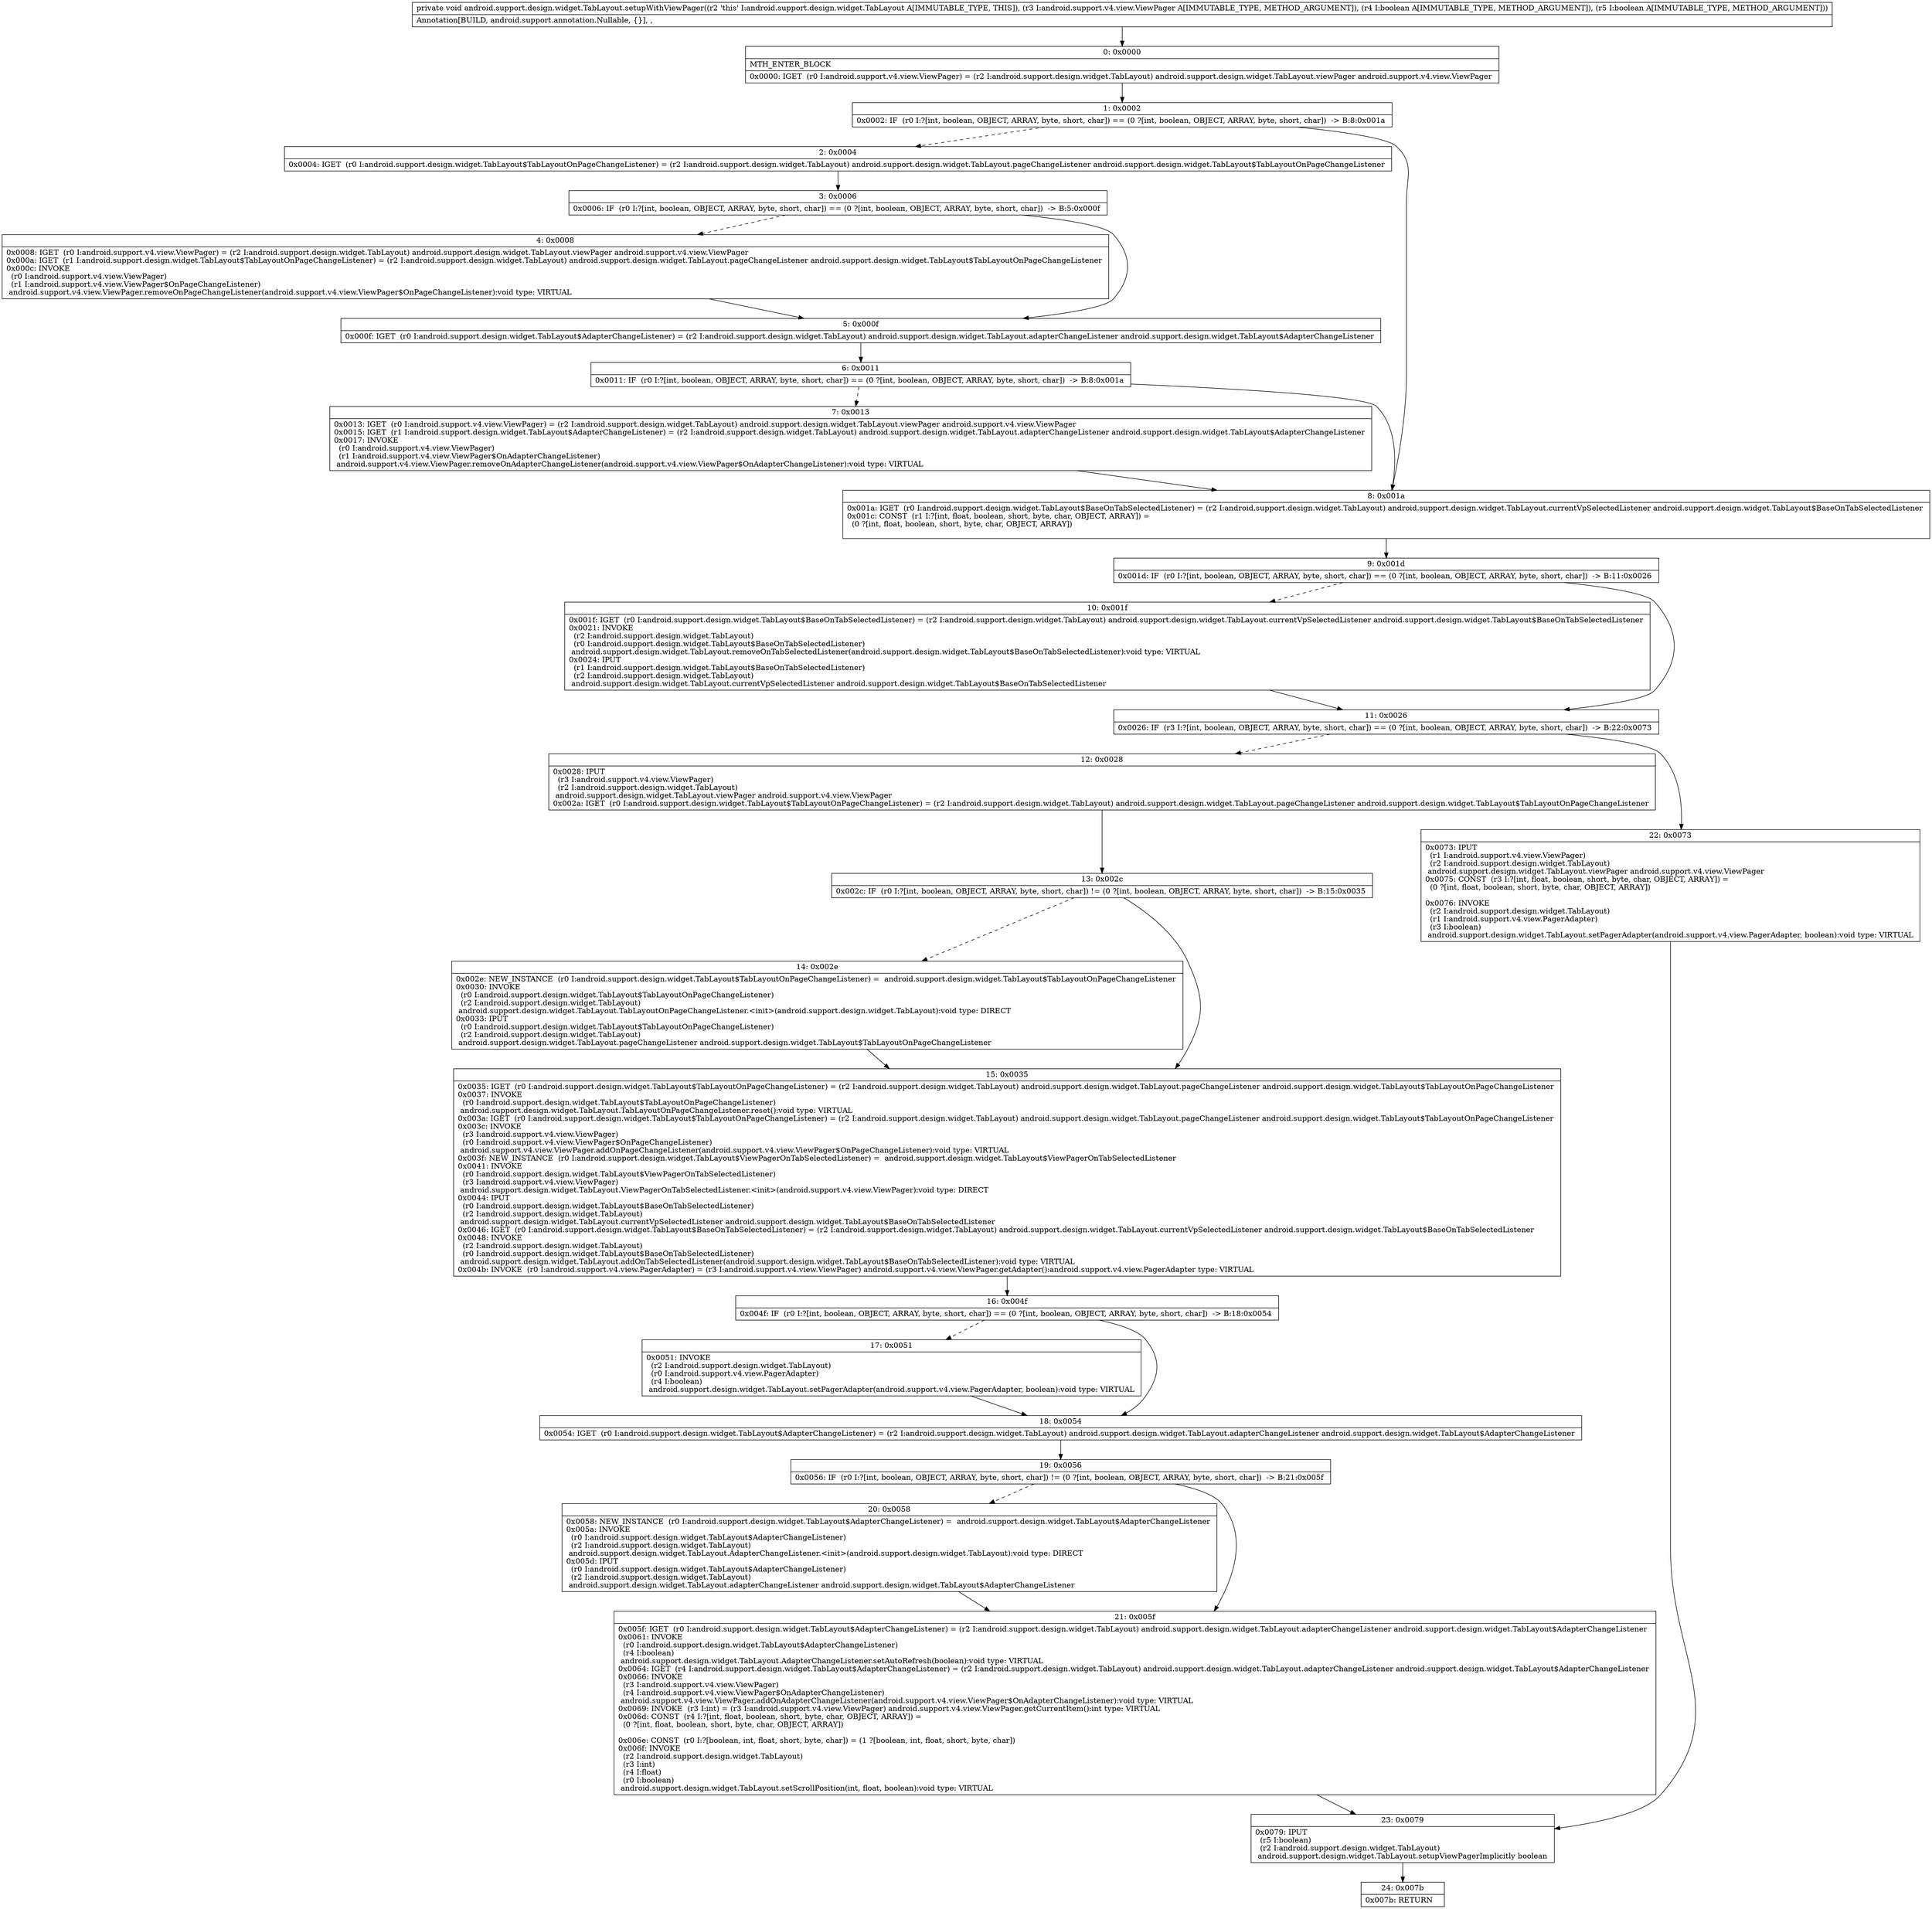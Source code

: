 digraph "CFG forandroid.support.design.widget.TabLayout.setupWithViewPager(Landroid\/support\/v4\/view\/ViewPager;ZZ)V" {
Node_0 [shape=record,label="{0\:\ 0x0000|MTH_ENTER_BLOCK\l|0x0000: IGET  (r0 I:android.support.v4.view.ViewPager) = (r2 I:android.support.design.widget.TabLayout) android.support.design.widget.TabLayout.viewPager android.support.v4.view.ViewPager \l}"];
Node_1 [shape=record,label="{1\:\ 0x0002|0x0002: IF  (r0 I:?[int, boolean, OBJECT, ARRAY, byte, short, char]) == (0 ?[int, boolean, OBJECT, ARRAY, byte, short, char])  \-\> B:8:0x001a \l}"];
Node_2 [shape=record,label="{2\:\ 0x0004|0x0004: IGET  (r0 I:android.support.design.widget.TabLayout$TabLayoutOnPageChangeListener) = (r2 I:android.support.design.widget.TabLayout) android.support.design.widget.TabLayout.pageChangeListener android.support.design.widget.TabLayout$TabLayoutOnPageChangeListener \l}"];
Node_3 [shape=record,label="{3\:\ 0x0006|0x0006: IF  (r0 I:?[int, boolean, OBJECT, ARRAY, byte, short, char]) == (0 ?[int, boolean, OBJECT, ARRAY, byte, short, char])  \-\> B:5:0x000f \l}"];
Node_4 [shape=record,label="{4\:\ 0x0008|0x0008: IGET  (r0 I:android.support.v4.view.ViewPager) = (r2 I:android.support.design.widget.TabLayout) android.support.design.widget.TabLayout.viewPager android.support.v4.view.ViewPager \l0x000a: IGET  (r1 I:android.support.design.widget.TabLayout$TabLayoutOnPageChangeListener) = (r2 I:android.support.design.widget.TabLayout) android.support.design.widget.TabLayout.pageChangeListener android.support.design.widget.TabLayout$TabLayoutOnPageChangeListener \l0x000c: INVOKE  \l  (r0 I:android.support.v4.view.ViewPager)\l  (r1 I:android.support.v4.view.ViewPager$OnPageChangeListener)\l android.support.v4.view.ViewPager.removeOnPageChangeListener(android.support.v4.view.ViewPager$OnPageChangeListener):void type: VIRTUAL \l}"];
Node_5 [shape=record,label="{5\:\ 0x000f|0x000f: IGET  (r0 I:android.support.design.widget.TabLayout$AdapterChangeListener) = (r2 I:android.support.design.widget.TabLayout) android.support.design.widget.TabLayout.adapterChangeListener android.support.design.widget.TabLayout$AdapterChangeListener \l}"];
Node_6 [shape=record,label="{6\:\ 0x0011|0x0011: IF  (r0 I:?[int, boolean, OBJECT, ARRAY, byte, short, char]) == (0 ?[int, boolean, OBJECT, ARRAY, byte, short, char])  \-\> B:8:0x001a \l}"];
Node_7 [shape=record,label="{7\:\ 0x0013|0x0013: IGET  (r0 I:android.support.v4.view.ViewPager) = (r2 I:android.support.design.widget.TabLayout) android.support.design.widget.TabLayout.viewPager android.support.v4.view.ViewPager \l0x0015: IGET  (r1 I:android.support.design.widget.TabLayout$AdapterChangeListener) = (r2 I:android.support.design.widget.TabLayout) android.support.design.widget.TabLayout.adapterChangeListener android.support.design.widget.TabLayout$AdapterChangeListener \l0x0017: INVOKE  \l  (r0 I:android.support.v4.view.ViewPager)\l  (r1 I:android.support.v4.view.ViewPager$OnAdapterChangeListener)\l android.support.v4.view.ViewPager.removeOnAdapterChangeListener(android.support.v4.view.ViewPager$OnAdapterChangeListener):void type: VIRTUAL \l}"];
Node_8 [shape=record,label="{8\:\ 0x001a|0x001a: IGET  (r0 I:android.support.design.widget.TabLayout$BaseOnTabSelectedListener) = (r2 I:android.support.design.widget.TabLayout) android.support.design.widget.TabLayout.currentVpSelectedListener android.support.design.widget.TabLayout$BaseOnTabSelectedListener \l0x001c: CONST  (r1 I:?[int, float, boolean, short, byte, char, OBJECT, ARRAY]) = \l  (0 ?[int, float, boolean, short, byte, char, OBJECT, ARRAY])\l \l}"];
Node_9 [shape=record,label="{9\:\ 0x001d|0x001d: IF  (r0 I:?[int, boolean, OBJECT, ARRAY, byte, short, char]) == (0 ?[int, boolean, OBJECT, ARRAY, byte, short, char])  \-\> B:11:0x0026 \l}"];
Node_10 [shape=record,label="{10\:\ 0x001f|0x001f: IGET  (r0 I:android.support.design.widget.TabLayout$BaseOnTabSelectedListener) = (r2 I:android.support.design.widget.TabLayout) android.support.design.widget.TabLayout.currentVpSelectedListener android.support.design.widget.TabLayout$BaseOnTabSelectedListener \l0x0021: INVOKE  \l  (r2 I:android.support.design.widget.TabLayout)\l  (r0 I:android.support.design.widget.TabLayout$BaseOnTabSelectedListener)\l android.support.design.widget.TabLayout.removeOnTabSelectedListener(android.support.design.widget.TabLayout$BaseOnTabSelectedListener):void type: VIRTUAL \l0x0024: IPUT  \l  (r1 I:android.support.design.widget.TabLayout$BaseOnTabSelectedListener)\l  (r2 I:android.support.design.widget.TabLayout)\l android.support.design.widget.TabLayout.currentVpSelectedListener android.support.design.widget.TabLayout$BaseOnTabSelectedListener \l}"];
Node_11 [shape=record,label="{11\:\ 0x0026|0x0026: IF  (r3 I:?[int, boolean, OBJECT, ARRAY, byte, short, char]) == (0 ?[int, boolean, OBJECT, ARRAY, byte, short, char])  \-\> B:22:0x0073 \l}"];
Node_12 [shape=record,label="{12\:\ 0x0028|0x0028: IPUT  \l  (r3 I:android.support.v4.view.ViewPager)\l  (r2 I:android.support.design.widget.TabLayout)\l android.support.design.widget.TabLayout.viewPager android.support.v4.view.ViewPager \l0x002a: IGET  (r0 I:android.support.design.widget.TabLayout$TabLayoutOnPageChangeListener) = (r2 I:android.support.design.widget.TabLayout) android.support.design.widget.TabLayout.pageChangeListener android.support.design.widget.TabLayout$TabLayoutOnPageChangeListener \l}"];
Node_13 [shape=record,label="{13\:\ 0x002c|0x002c: IF  (r0 I:?[int, boolean, OBJECT, ARRAY, byte, short, char]) != (0 ?[int, boolean, OBJECT, ARRAY, byte, short, char])  \-\> B:15:0x0035 \l}"];
Node_14 [shape=record,label="{14\:\ 0x002e|0x002e: NEW_INSTANCE  (r0 I:android.support.design.widget.TabLayout$TabLayoutOnPageChangeListener) =  android.support.design.widget.TabLayout$TabLayoutOnPageChangeListener \l0x0030: INVOKE  \l  (r0 I:android.support.design.widget.TabLayout$TabLayoutOnPageChangeListener)\l  (r2 I:android.support.design.widget.TabLayout)\l android.support.design.widget.TabLayout.TabLayoutOnPageChangeListener.\<init\>(android.support.design.widget.TabLayout):void type: DIRECT \l0x0033: IPUT  \l  (r0 I:android.support.design.widget.TabLayout$TabLayoutOnPageChangeListener)\l  (r2 I:android.support.design.widget.TabLayout)\l android.support.design.widget.TabLayout.pageChangeListener android.support.design.widget.TabLayout$TabLayoutOnPageChangeListener \l}"];
Node_15 [shape=record,label="{15\:\ 0x0035|0x0035: IGET  (r0 I:android.support.design.widget.TabLayout$TabLayoutOnPageChangeListener) = (r2 I:android.support.design.widget.TabLayout) android.support.design.widget.TabLayout.pageChangeListener android.support.design.widget.TabLayout$TabLayoutOnPageChangeListener \l0x0037: INVOKE  \l  (r0 I:android.support.design.widget.TabLayout$TabLayoutOnPageChangeListener)\l android.support.design.widget.TabLayout.TabLayoutOnPageChangeListener.reset():void type: VIRTUAL \l0x003a: IGET  (r0 I:android.support.design.widget.TabLayout$TabLayoutOnPageChangeListener) = (r2 I:android.support.design.widget.TabLayout) android.support.design.widget.TabLayout.pageChangeListener android.support.design.widget.TabLayout$TabLayoutOnPageChangeListener \l0x003c: INVOKE  \l  (r3 I:android.support.v4.view.ViewPager)\l  (r0 I:android.support.v4.view.ViewPager$OnPageChangeListener)\l android.support.v4.view.ViewPager.addOnPageChangeListener(android.support.v4.view.ViewPager$OnPageChangeListener):void type: VIRTUAL \l0x003f: NEW_INSTANCE  (r0 I:android.support.design.widget.TabLayout$ViewPagerOnTabSelectedListener) =  android.support.design.widget.TabLayout$ViewPagerOnTabSelectedListener \l0x0041: INVOKE  \l  (r0 I:android.support.design.widget.TabLayout$ViewPagerOnTabSelectedListener)\l  (r3 I:android.support.v4.view.ViewPager)\l android.support.design.widget.TabLayout.ViewPagerOnTabSelectedListener.\<init\>(android.support.v4.view.ViewPager):void type: DIRECT \l0x0044: IPUT  \l  (r0 I:android.support.design.widget.TabLayout$BaseOnTabSelectedListener)\l  (r2 I:android.support.design.widget.TabLayout)\l android.support.design.widget.TabLayout.currentVpSelectedListener android.support.design.widget.TabLayout$BaseOnTabSelectedListener \l0x0046: IGET  (r0 I:android.support.design.widget.TabLayout$BaseOnTabSelectedListener) = (r2 I:android.support.design.widget.TabLayout) android.support.design.widget.TabLayout.currentVpSelectedListener android.support.design.widget.TabLayout$BaseOnTabSelectedListener \l0x0048: INVOKE  \l  (r2 I:android.support.design.widget.TabLayout)\l  (r0 I:android.support.design.widget.TabLayout$BaseOnTabSelectedListener)\l android.support.design.widget.TabLayout.addOnTabSelectedListener(android.support.design.widget.TabLayout$BaseOnTabSelectedListener):void type: VIRTUAL \l0x004b: INVOKE  (r0 I:android.support.v4.view.PagerAdapter) = (r3 I:android.support.v4.view.ViewPager) android.support.v4.view.ViewPager.getAdapter():android.support.v4.view.PagerAdapter type: VIRTUAL \l}"];
Node_16 [shape=record,label="{16\:\ 0x004f|0x004f: IF  (r0 I:?[int, boolean, OBJECT, ARRAY, byte, short, char]) == (0 ?[int, boolean, OBJECT, ARRAY, byte, short, char])  \-\> B:18:0x0054 \l}"];
Node_17 [shape=record,label="{17\:\ 0x0051|0x0051: INVOKE  \l  (r2 I:android.support.design.widget.TabLayout)\l  (r0 I:android.support.v4.view.PagerAdapter)\l  (r4 I:boolean)\l android.support.design.widget.TabLayout.setPagerAdapter(android.support.v4.view.PagerAdapter, boolean):void type: VIRTUAL \l}"];
Node_18 [shape=record,label="{18\:\ 0x0054|0x0054: IGET  (r0 I:android.support.design.widget.TabLayout$AdapterChangeListener) = (r2 I:android.support.design.widget.TabLayout) android.support.design.widget.TabLayout.adapterChangeListener android.support.design.widget.TabLayout$AdapterChangeListener \l}"];
Node_19 [shape=record,label="{19\:\ 0x0056|0x0056: IF  (r0 I:?[int, boolean, OBJECT, ARRAY, byte, short, char]) != (0 ?[int, boolean, OBJECT, ARRAY, byte, short, char])  \-\> B:21:0x005f \l}"];
Node_20 [shape=record,label="{20\:\ 0x0058|0x0058: NEW_INSTANCE  (r0 I:android.support.design.widget.TabLayout$AdapterChangeListener) =  android.support.design.widget.TabLayout$AdapterChangeListener \l0x005a: INVOKE  \l  (r0 I:android.support.design.widget.TabLayout$AdapterChangeListener)\l  (r2 I:android.support.design.widget.TabLayout)\l android.support.design.widget.TabLayout.AdapterChangeListener.\<init\>(android.support.design.widget.TabLayout):void type: DIRECT \l0x005d: IPUT  \l  (r0 I:android.support.design.widget.TabLayout$AdapterChangeListener)\l  (r2 I:android.support.design.widget.TabLayout)\l android.support.design.widget.TabLayout.adapterChangeListener android.support.design.widget.TabLayout$AdapterChangeListener \l}"];
Node_21 [shape=record,label="{21\:\ 0x005f|0x005f: IGET  (r0 I:android.support.design.widget.TabLayout$AdapterChangeListener) = (r2 I:android.support.design.widget.TabLayout) android.support.design.widget.TabLayout.adapterChangeListener android.support.design.widget.TabLayout$AdapterChangeListener \l0x0061: INVOKE  \l  (r0 I:android.support.design.widget.TabLayout$AdapterChangeListener)\l  (r4 I:boolean)\l android.support.design.widget.TabLayout.AdapterChangeListener.setAutoRefresh(boolean):void type: VIRTUAL \l0x0064: IGET  (r4 I:android.support.design.widget.TabLayout$AdapterChangeListener) = (r2 I:android.support.design.widget.TabLayout) android.support.design.widget.TabLayout.adapterChangeListener android.support.design.widget.TabLayout$AdapterChangeListener \l0x0066: INVOKE  \l  (r3 I:android.support.v4.view.ViewPager)\l  (r4 I:android.support.v4.view.ViewPager$OnAdapterChangeListener)\l android.support.v4.view.ViewPager.addOnAdapterChangeListener(android.support.v4.view.ViewPager$OnAdapterChangeListener):void type: VIRTUAL \l0x0069: INVOKE  (r3 I:int) = (r3 I:android.support.v4.view.ViewPager) android.support.v4.view.ViewPager.getCurrentItem():int type: VIRTUAL \l0x006d: CONST  (r4 I:?[int, float, boolean, short, byte, char, OBJECT, ARRAY]) = \l  (0 ?[int, float, boolean, short, byte, char, OBJECT, ARRAY])\l \l0x006e: CONST  (r0 I:?[boolean, int, float, short, byte, char]) = (1 ?[boolean, int, float, short, byte, char]) \l0x006f: INVOKE  \l  (r2 I:android.support.design.widget.TabLayout)\l  (r3 I:int)\l  (r4 I:float)\l  (r0 I:boolean)\l android.support.design.widget.TabLayout.setScrollPosition(int, float, boolean):void type: VIRTUAL \l}"];
Node_22 [shape=record,label="{22\:\ 0x0073|0x0073: IPUT  \l  (r1 I:android.support.v4.view.ViewPager)\l  (r2 I:android.support.design.widget.TabLayout)\l android.support.design.widget.TabLayout.viewPager android.support.v4.view.ViewPager \l0x0075: CONST  (r3 I:?[int, float, boolean, short, byte, char, OBJECT, ARRAY]) = \l  (0 ?[int, float, boolean, short, byte, char, OBJECT, ARRAY])\l \l0x0076: INVOKE  \l  (r2 I:android.support.design.widget.TabLayout)\l  (r1 I:android.support.v4.view.PagerAdapter)\l  (r3 I:boolean)\l android.support.design.widget.TabLayout.setPagerAdapter(android.support.v4.view.PagerAdapter, boolean):void type: VIRTUAL \l}"];
Node_23 [shape=record,label="{23\:\ 0x0079|0x0079: IPUT  \l  (r5 I:boolean)\l  (r2 I:android.support.design.widget.TabLayout)\l android.support.design.widget.TabLayout.setupViewPagerImplicitly boolean \l}"];
Node_24 [shape=record,label="{24\:\ 0x007b|0x007b: RETURN   \l}"];
MethodNode[shape=record,label="{private void android.support.design.widget.TabLayout.setupWithViewPager((r2 'this' I:android.support.design.widget.TabLayout A[IMMUTABLE_TYPE, THIS]), (r3 I:android.support.v4.view.ViewPager A[IMMUTABLE_TYPE, METHOD_ARGUMENT]), (r4 I:boolean A[IMMUTABLE_TYPE, METHOD_ARGUMENT]), (r5 I:boolean A[IMMUTABLE_TYPE, METHOD_ARGUMENT]))  | Annotation[BUILD, android.support.annotation.Nullable, \{\}], , \l}"];
MethodNode -> Node_0;
Node_0 -> Node_1;
Node_1 -> Node_2[style=dashed];
Node_1 -> Node_8;
Node_2 -> Node_3;
Node_3 -> Node_4[style=dashed];
Node_3 -> Node_5;
Node_4 -> Node_5;
Node_5 -> Node_6;
Node_6 -> Node_7[style=dashed];
Node_6 -> Node_8;
Node_7 -> Node_8;
Node_8 -> Node_9;
Node_9 -> Node_10[style=dashed];
Node_9 -> Node_11;
Node_10 -> Node_11;
Node_11 -> Node_12[style=dashed];
Node_11 -> Node_22;
Node_12 -> Node_13;
Node_13 -> Node_14[style=dashed];
Node_13 -> Node_15;
Node_14 -> Node_15;
Node_15 -> Node_16;
Node_16 -> Node_17[style=dashed];
Node_16 -> Node_18;
Node_17 -> Node_18;
Node_18 -> Node_19;
Node_19 -> Node_20[style=dashed];
Node_19 -> Node_21;
Node_20 -> Node_21;
Node_21 -> Node_23;
Node_22 -> Node_23;
Node_23 -> Node_24;
}

